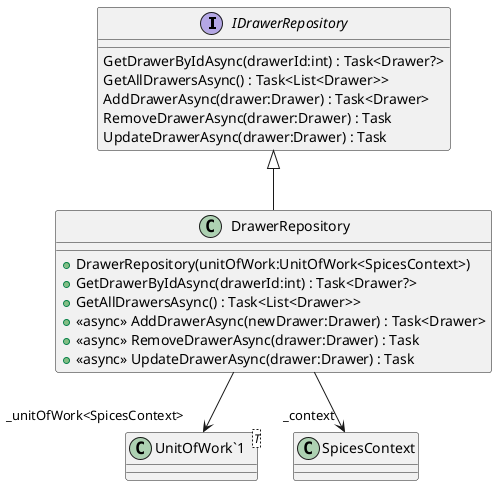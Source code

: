 @startuml
interface IDrawerRepository {
    GetDrawerByIdAsync(drawerId:int) : Task<Drawer?>
    GetAllDrawersAsync() : Task<List<Drawer>>
    AddDrawerAsync(drawer:Drawer) : Task<Drawer>
    RemoveDrawerAsync(drawer:Drawer) : Task
    UpdateDrawerAsync(drawer:Drawer) : Task
}
class DrawerRepository {
    + DrawerRepository(unitOfWork:UnitOfWork<SpicesContext>)
    + GetDrawerByIdAsync(drawerId:int) : Task<Drawer?>
    + GetAllDrawersAsync() : Task<List<Drawer>>
    + <<async>> AddDrawerAsync(newDrawer:Drawer) : Task<Drawer>
    + <<async>> RemoveDrawerAsync(drawer:Drawer) : Task
    + <<async>> UpdateDrawerAsync(drawer:Drawer) : Task
}
class "UnitOfWork`1"<T> {
}
IDrawerRepository <|-- DrawerRepository
DrawerRepository --> "_context" SpicesContext
DrawerRepository --> "_unitOfWork<SpicesContext>" "UnitOfWork`1"
@enduml
